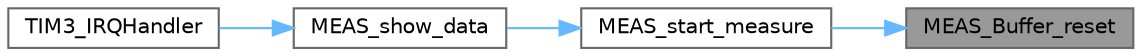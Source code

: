 digraph "MEAS_Buffer_reset"
{
 // LATEX_PDF_SIZE
  bgcolor="transparent";
  edge [fontname=Helvetica,fontsize=10,labelfontname=Helvetica,labelfontsize=10];
  node [fontname=Helvetica,fontsize=10,shape=box,height=0.2,width=0.4];
  rankdir="RL";
  Node1 [id="Node000001",label="MEAS_Buffer_reset",height=0.2,width=0.4,color="gray40", fillcolor="grey60", style="filled", fontcolor="black",tooltip="Resets the buffer and the flag (data ready for new measurement)"];
  Node1 -> Node2 [id="edge1_Node000001_Node000002",dir="back",color="steelblue1",style="solid",tooltip=" "];
  Node2 [id="Node000002",label="MEAS_start_measure",height=0.2,width=0.4,color="grey40", fillcolor="white", style="filled",URL="$measuring_8c.html#a0495ebe6ce630b42c2f9479392506985",tooltip="Start the measurement."];
  Node2 -> Node3 [id="edge2_Node000002_Node000003",dir="back",color="steelblue1",style="solid",tooltip=" "];
  Node3 [id="Node000003",label="MEAS_show_data",height=0.2,width=0.4,color="grey40", fillcolor="white", style="filled",URL="$measuring_8c.html#af3778dd3469657b95ea6a05c1fe4de0a",tooltip="Draw buffer data as curves."];
  Node3 -> Node4 [id="edge3_Node000003_Node000004",dir="back",color="steelblue1",style="solid",tooltip=" "];
  Node4 [id="Node000004",label="TIM3_IRQHandler",height=0.2,width=0.4,color="grey40", fillcolor="white", style="filled",URL="$measuring_8c.html#ac8e51d2183b5230cbd5481f8867adce9",tooltip="Interrupt handler for TIM3."];
}

